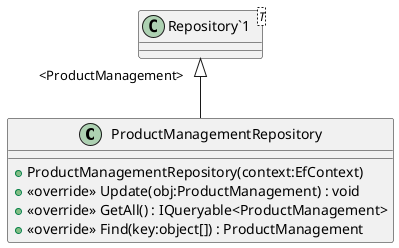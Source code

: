 @startuml
class ProductManagementRepository {
    + ProductManagementRepository(context:EfContext)
    + <<override>> Update(obj:ProductManagement) : void
    + <<override>> GetAll() : IQueryable<ProductManagement>
    + <<override>> Find(key:object[]) : ProductManagement
}
class "Repository`1"<T> {
}
"Repository`1" "<ProductManagement>" <|-- ProductManagementRepository
@enduml

